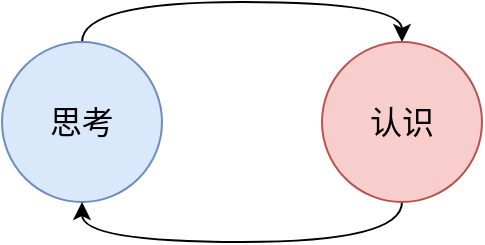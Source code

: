 <mxfile version="20.0.4" type="github">
  <diagram id="Xte3MrYgtvvqcMfJZ4iF" name="Page-1">
    <mxGraphModel dx="728" dy="501" grid="1" gridSize="10" guides="1" tooltips="1" connect="1" arrows="1" fold="1" page="1" pageScale="1" pageWidth="850" pageHeight="1100" math="0" shadow="0">
      <root>
        <mxCell id="0" />
        <mxCell id="1" parent="0" />
        <mxCell id="__keWsVoVuEvQR2MrY3j-3" style="edgeStyle=orthogonalEdgeStyle;rounded=0;orthogonalLoop=1;jettySize=auto;html=1;exitX=0.5;exitY=0;exitDx=0;exitDy=0;entryX=0.5;entryY=0;entryDx=0;entryDy=0;fontSize=16;elbow=vertical;curved=1;" edge="1" parent="1" source="__keWsVoVuEvQR2MrY3j-1" target="__keWsVoVuEvQR2MrY3j-2">
          <mxGeometry relative="1" as="geometry" />
        </mxCell>
        <mxCell id="__keWsVoVuEvQR2MrY3j-1" value="&lt;font style=&quot;font-size: 16px;&quot;&gt;思考&lt;/font&gt;" style="ellipse;whiteSpace=wrap;html=1;aspect=fixed;fillColor=#dae8fc;strokeColor=#6c8ebf;" vertex="1" parent="1">
          <mxGeometry x="120" y="210" width="80" height="80" as="geometry" />
        </mxCell>
        <mxCell id="__keWsVoVuEvQR2MrY3j-4" style="edgeStyle=orthogonalEdgeStyle;curved=1;rounded=0;orthogonalLoop=1;jettySize=auto;html=1;exitX=0.5;exitY=1;exitDx=0;exitDy=0;entryX=0.5;entryY=1;entryDx=0;entryDy=0;fontSize=16;elbow=vertical;" edge="1" parent="1" source="__keWsVoVuEvQR2MrY3j-2" target="__keWsVoVuEvQR2MrY3j-1">
          <mxGeometry relative="1" as="geometry" />
        </mxCell>
        <mxCell id="__keWsVoVuEvQR2MrY3j-2" value="&lt;span style=&quot;font-size: 16px;&quot;&gt;认识&lt;/span&gt;" style="ellipse;whiteSpace=wrap;html=1;aspect=fixed;fillColor=#f8cecc;strokeColor=#b85450;" vertex="1" parent="1">
          <mxGeometry x="280" y="210" width="80" height="80" as="geometry" />
        </mxCell>
      </root>
    </mxGraphModel>
  </diagram>
</mxfile>
